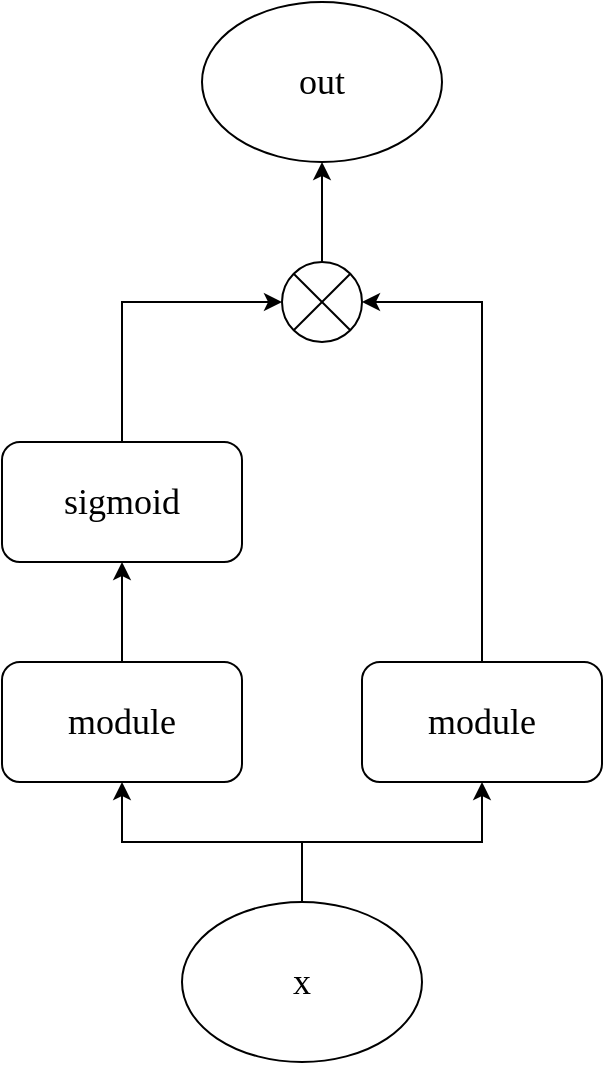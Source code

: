 <mxfile version="26.2.13">
  <diagram name="第 1 页" id="U_JN6pfyNVJltQ47nYu5">
    <mxGraphModel dx="2181" dy="931" grid="1" gridSize="10" guides="1" tooltips="1" connect="1" arrows="1" fold="1" page="1" pageScale="1" pageWidth="827" pageHeight="1169" background="#ffffff" math="0" shadow="0">
      <root>
        <mxCell id="0" />
        <mxCell id="1" parent="0" />
        <mxCell id="IK5c9DcX9OK4mzyLV8YH-1" value="&lt;font size=&quot;4&quot; face=&quot;Times New Roman&quot;&gt;module&lt;/font&gt;" style="rounded=1;whiteSpace=wrap;html=1;" vertex="1" parent="1">
          <mxGeometry x="130" y="330" width="120" height="60" as="geometry" />
        </mxCell>
        <mxCell id="IK5c9DcX9OK4mzyLV8YH-5" style="edgeStyle=orthogonalEdgeStyle;rounded=0;orthogonalLoop=1;jettySize=auto;html=1;exitX=0.5;exitY=0;exitDx=0;exitDy=0;entryX=0.5;entryY=1;entryDx=0;entryDy=0;fontFamily=Helvetica;fontSize=12;fontColor=default;" edge="1" parent="1" source="IK5c9DcX9OK4mzyLV8YH-2" target="IK5c9DcX9OK4mzyLV8YH-4">
          <mxGeometry relative="1" as="geometry" />
        </mxCell>
        <mxCell id="IK5c9DcX9OK4mzyLV8YH-6" style="edgeStyle=orthogonalEdgeStyle;rounded=0;orthogonalLoop=1;jettySize=auto;html=1;exitX=0.5;exitY=0;exitDx=0;exitDy=0;entryX=0.5;entryY=1;entryDx=0;entryDy=0;fontFamily=Helvetica;fontSize=12;fontColor=default;" edge="1" parent="1" source="IK5c9DcX9OK4mzyLV8YH-2" target="IK5c9DcX9OK4mzyLV8YH-1">
          <mxGeometry relative="1" as="geometry" />
        </mxCell>
        <mxCell id="IK5c9DcX9OK4mzyLV8YH-2" value="&lt;font style=&quot;font-size: 18px;&quot; face=&quot;Times New Roman&quot;&gt;x&lt;/font&gt;" style="ellipse;whiteSpace=wrap;html=1;rounded=1;strokeColor=default;align=center;verticalAlign=middle;fontFamily=Helvetica;fontSize=12;fontColor=default;fillColor=default;" vertex="1" parent="1">
          <mxGeometry x="40" y="450" width="120" height="80" as="geometry" />
        </mxCell>
        <mxCell id="IK5c9DcX9OK4mzyLV8YH-3" value="&lt;font size=&quot;4&quot; face=&quot;Times New Roman&quot;&gt;sigmoid&lt;/font&gt;" style="rounded=1;whiteSpace=wrap;html=1;" vertex="1" parent="1">
          <mxGeometry x="-50" y="220" width="120" height="60" as="geometry" />
        </mxCell>
        <mxCell id="IK5c9DcX9OK4mzyLV8YH-7" style="edgeStyle=orthogonalEdgeStyle;rounded=0;orthogonalLoop=1;jettySize=auto;html=1;exitX=0.5;exitY=0;exitDx=0;exitDy=0;fontFamily=Helvetica;fontSize=12;fontColor=default;" edge="1" parent="1" source="IK5c9DcX9OK4mzyLV8YH-4" target="IK5c9DcX9OK4mzyLV8YH-3">
          <mxGeometry relative="1" as="geometry" />
        </mxCell>
        <mxCell id="IK5c9DcX9OK4mzyLV8YH-4" value="&lt;font size=&quot;4&quot; face=&quot;Times New Roman&quot;&gt;module&lt;/font&gt;" style="rounded=1;whiteSpace=wrap;html=1;" vertex="1" parent="1">
          <mxGeometry x="-50" y="330" width="120" height="60" as="geometry" />
        </mxCell>
        <mxCell id="IK5c9DcX9OK4mzyLV8YH-8" value="&lt;font size=&quot;4&quot; face=&quot;Times New Roman&quot;&gt;out&lt;/font&gt;" style="ellipse;whiteSpace=wrap;html=1;rounded=1;strokeColor=default;align=center;verticalAlign=middle;fontFamily=Helvetica;fontSize=12;fontColor=default;fillColor=default;" vertex="1" parent="1">
          <mxGeometry x="50" width="120" height="80" as="geometry" />
        </mxCell>
        <mxCell id="IK5c9DcX9OK4mzyLV8YH-12" style="edgeStyle=orthogonalEdgeStyle;rounded=0;orthogonalLoop=1;jettySize=auto;html=1;exitX=0.5;exitY=0;exitDx=0;exitDy=0;exitPerimeter=0;fontFamily=Helvetica;fontSize=12;fontColor=default;" edge="1" parent="1" source="IK5c9DcX9OK4mzyLV8YH-9" target="IK5c9DcX9OK4mzyLV8YH-8">
          <mxGeometry relative="1" as="geometry" />
        </mxCell>
        <mxCell id="IK5c9DcX9OK4mzyLV8YH-9" value="" style="verticalLabelPosition=bottom;verticalAlign=top;html=1;shape=mxgraph.flowchart.or;rounded=1;strokeColor=default;align=center;fontFamily=Helvetica;fontSize=12;fontColor=default;fillColor=default;" vertex="1" parent="1">
          <mxGeometry x="90" y="130" width="40" height="40" as="geometry" />
        </mxCell>
        <mxCell id="IK5c9DcX9OK4mzyLV8YH-10" style="edgeStyle=orthogonalEdgeStyle;rounded=0;orthogonalLoop=1;jettySize=auto;html=1;exitX=0.5;exitY=0;exitDx=0;exitDy=0;entryX=1;entryY=0.5;entryDx=0;entryDy=0;entryPerimeter=0;fontFamily=Helvetica;fontSize=12;fontColor=default;" edge="1" parent="1" source="IK5c9DcX9OK4mzyLV8YH-1" target="IK5c9DcX9OK4mzyLV8YH-9">
          <mxGeometry relative="1" as="geometry" />
        </mxCell>
        <mxCell id="IK5c9DcX9OK4mzyLV8YH-11" style="edgeStyle=orthogonalEdgeStyle;rounded=0;orthogonalLoop=1;jettySize=auto;html=1;exitX=0.5;exitY=0;exitDx=0;exitDy=0;entryX=0;entryY=0.5;entryDx=0;entryDy=0;entryPerimeter=0;fontFamily=Helvetica;fontSize=12;fontColor=default;" edge="1" parent="1" source="IK5c9DcX9OK4mzyLV8YH-3" target="IK5c9DcX9OK4mzyLV8YH-9">
          <mxGeometry relative="1" as="geometry" />
        </mxCell>
      </root>
    </mxGraphModel>
  </diagram>
</mxfile>
